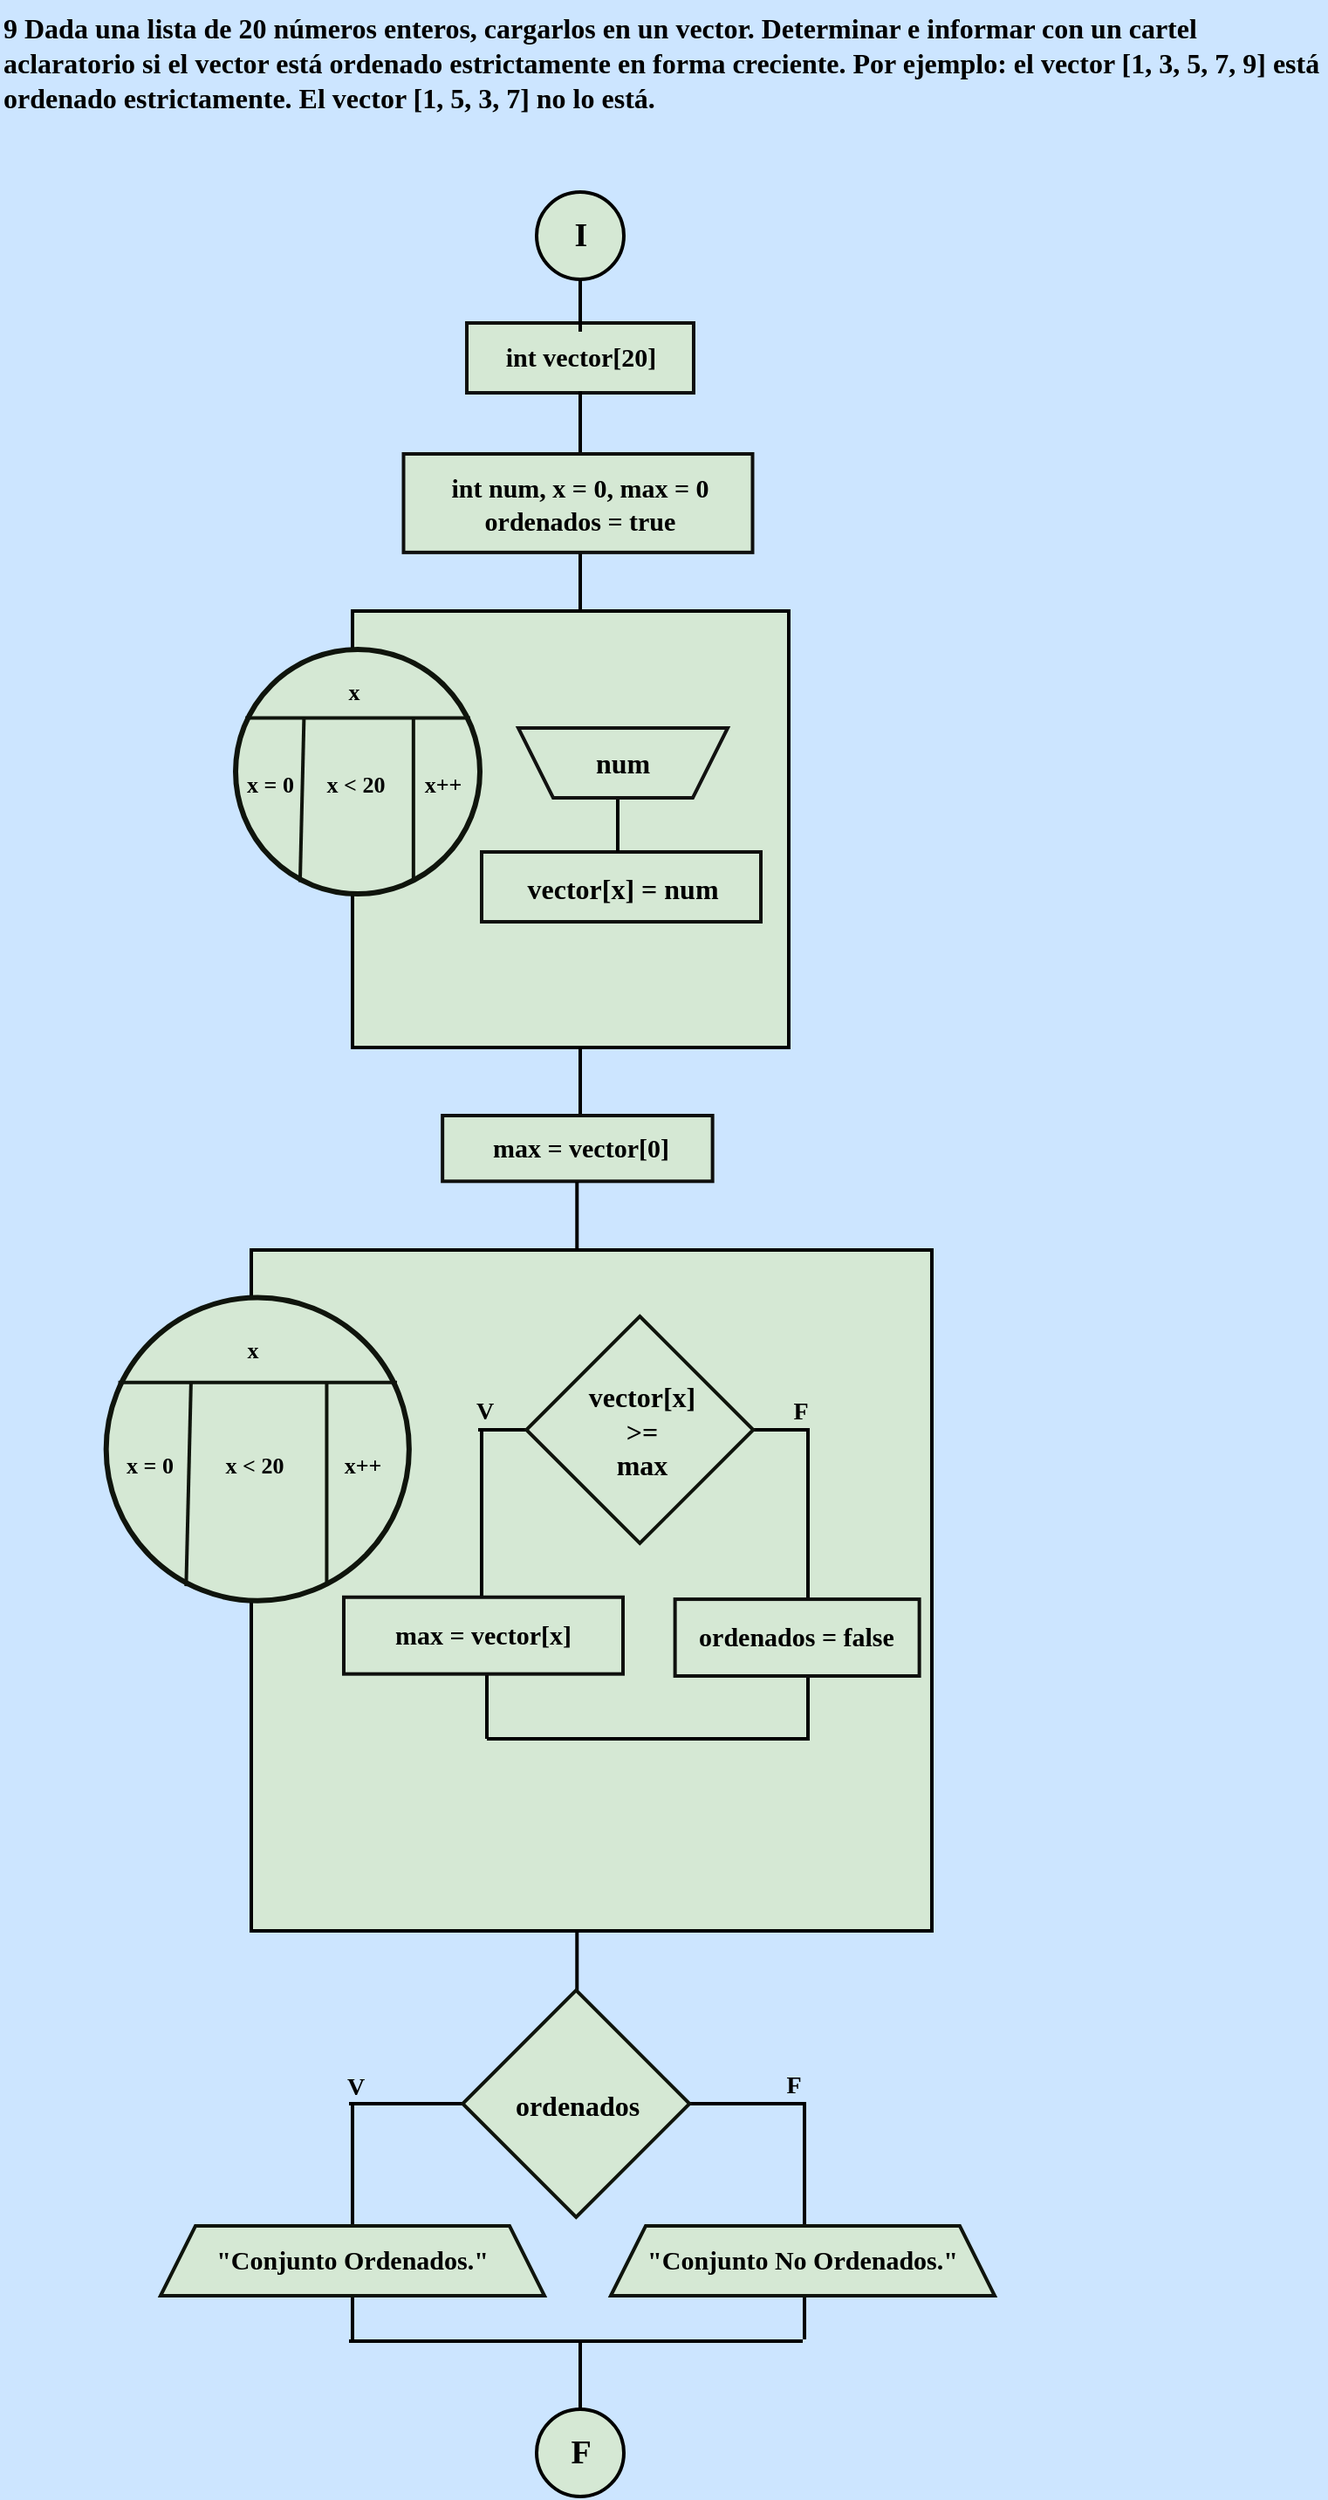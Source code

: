 <mxfile version="24.5.1" type="device">
  <diagram name="Página-1" id="3RNKN7L_csw6oGa8GL3T">
    <mxGraphModel dx="1420" dy="830" grid="1" gridSize="10" guides="1" tooltips="1" connect="1" arrows="1" fold="1" page="1" pageScale="1" pageWidth="827" pageHeight="1169" background="#CCE5FF" math="0" shadow="0">
      <root>
        <mxCell id="0" />
        <mxCell id="1" parent="0" />
        <mxCell id="w1_yWoeudsqOr2Hz48W_-1" value="&lt;b style=&quot;font-size: 16px;&quot;&gt;&lt;font style=&quot;font-size: 16px;&quot; color=&quot;#000000&quot; face=&quot;Comic Sans MS&quot;&gt;9 Dada una lista de 20 números enteros, cargarlos en un vector. Determinar e informar con un cartel aclaratorio si el vector está ordenado estrictamente en forma creciente. Por ejemplo: el vector [1, 3, 5, 7, 9] está ordenado estrictamente. El vector [1,  5,  3,  7] no lo está.&lt;/font&gt;&lt;/b&gt;" style="text;whiteSpace=wrap;html=1;fontFamily=Architects Daughter;fontSource=https%3A%2F%2Ffonts.googleapis.com%2Fcss%3Ffamily%3DArchitects%2BDaughter;" vertex="1" parent="1">
          <mxGeometry x="40" y="10" width="760" height="80" as="geometry" />
        </mxCell>
        <mxCell id="w1_yWoeudsqOr2Hz48W_-111" value="" style="group;aspect=fixed;" vertex="1" connectable="0" parent="1">
          <mxGeometry x="107.64" y="120" width="502.36" height="1320" as="geometry" />
        </mxCell>
        <mxCell id="w1_yWoeudsqOr2Hz48W_-2" value="" style="group;aspect=fixed;" vertex="1" connectable="0" parent="w1_yWoeudsqOr2Hz48W_-111">
          <mxGeometry x="239.86" width="50" height="50" as="geometry" />
        </mxCell>
        <mxCell id="w1_yWoeudsqOr2Hz48W_-3" value="" style="strokeWidth=2;html=1;shape=mxgraph.flowchart.start_2;whiteSpace=wrap;rounded=0;labelBackgroundColor=none;strokeColor=#000000;align=center;verticalAlign=middle;fontFamily=Helvetica;fontSize=12;fontColor=default;fillColor=#d5e8d4;aspect=fixed;" vertex="1" parent="w1_yWoeudsqOr2Hz48W_-2">
          <mxGeometry width="50" height="50" as="geometry" />
        </mxCell>
        <mxCell id="w1_yWoeudsqOr2Hz48W_-4" value="&lt;b&gt;&lt;font color=&quot;#000000&quot; style=&quot;font-size: 19px;&quot; face=&quot;Comic Sans MS&quot;&gt;I&lt;/font&gt;&lt;/b&gt;" style="text;strokeColor=none;align=center;fillColor=none;html=1;verticalAlign=middle;whiteSpace=wrap;rounded=0;fontFamily=Architects Daughter;fontSource=https://fonts.googleapis.com/css?family=Architects+Daughter;aspect=fixed;" vertex="1" parent="w1_yWoeudsqOr2Hz48W_-2">
          <mxGeometry x="5" y="10" width="40" height="30" as="geometry" />
        </mxCell>
        <mxCell id="w1_yWoeudsqOr2Hz48W_-5" value="" style="group;aspect=fixed;" vertex="1" connectable="0" parent="w1_yWoeudsqOr2Hz48W_-111">
          <mxGeometry x="169.86" y="70" width="190" height="50" as="geometry" />
        </mxCell>
        <mxCell id="w1_yWoeudsqOr2Hz48W_-6" value="" style="rounded=0;whiteSpace=wrap;html=1;labelBackgroundColor=none;strokeColor=#0f100e;strokeWidth=2;align=center;verticalAlign=middle;fontFamily=Helvetica;fontSize=12;fontColor=default;fillColor=#d5e8d4;" vertex="1" parent="w1_yWoeudsqOr2Hz48W_-5">
          <mxGeometry x="30" y="5" width="130" height="40" as="geometry" />
        </mxCell>
        <mxCell id="w1_yWoeudsqOr2Hz48W_-7" value="&lt;font color=&quot;#000000&quot; face=&quot;Comic Sans MS&quot;&gt;&lt;span style=&quot;font-size: 15px;&quot;&gt;&lt;b&gt;int vector[20]&lt;/b&gt;&lt;/span&gt;&lt;/font&gt;" style="text;strokeColor=none;align=center;fillColor=none;html=1;verticalAlign=middle;whiteSpace=wrap;rounded=0;fontFamily=Architects Daughter;fontSource=https://fonts.googleapis.com/css?family=Architects+Daughter;" vertex="1" parent="w1_yWoeudsqOr2Hz48W_-5">
          <mxGeometry width="190" height="50" as="geometry" />
        </mxCell>
        <mxCell id="w1_yWoeudsqOr2Hz48W_-8" value="" style="line;strokeWidth=2;direction=south;html=1;hachureGap=4;fontFamily=Architects Daughter;fontSource=https://fonts.googleapis.com/css?family=Architects+Daughter;strokeColor=#000000;" vertex="1" parent="w1_yWoeudsqOr2Hz48W_-5">
          <mxGeometry x="90" y="-20" width="10" height="30" as="geometry" />
        </mxCell>
        <mxCell id="w1_yWoeudsqOr2Hz48W_-13" value="" style="line;strokeWidth=2;direction=south;html=1;hachureGap=4;fontFamily=Architects Daughter;fontSource=https://fonts.googleapis.com/css?family=Architects+Daughter;strokeColor=#000000;" vertex="1" parent="w1_yWoeudsqOr2Hz48W_-111">
          <mxGeometry x="259.86" y="206.43" width="10" height="33.57" as="geometry" />
        </mxCell>
        <mxCell id="w1_yWoeudsqOr2Hz48W_-12" value="" style="line;strokeWidth=2;direction=south;html=1;hachureGap=4;fontFamily=Architects Daughter;fontSource=https://fonts.googleapis.com/css?family=Architects+Daughter;strokeColor=#000000;" vertex="1" parent="w1_yWoeudsqOr2Hz48W_-111">
          <mxGeometry x="259.86" y="114" width="10" height="36" as="geometry" />
        </mxCell>
        <mxCell id="w1_yWoeudsqOr2Hz48W_-17" value="" style="group;aspect=fixed;" vertex="1" connectable="0" parent="w1_yWoeudsqOr2Hz48W_-111">
          <mxGeometry x="158.61" y="150" width="212.5" height="56.43" as="geometry" />
        </mxCell>
        <mxCell id="w1_yWoeudsqOr2Hz48W_-10" value="" style="rounded=0;whiteSpace=wrap;html=1;labelBackgroundColor=none;strokeColor=#0f100e;strokeWidth=2;align=center;verticalAlign=middle;fontFamily=Helvetica;fontSize=12;fontColor=default;fillColor=#d5e8d4;" vertex="1" parent="w1_yWoeudsqOr2Hz48W_-17">
          <mxGeometry x="5" width="200" height="56.43" as="geometry" />
        </mxCell>
        <mxCell id="w1_yWoeudsqOr2Hz48W_-11" value="&lt;font face=&quot;Comic Sans MS&quot; color=&quot;#000000&quot;&gt;&lt;span style=&quot;font-size: 15px;&quot;&gt;&lt;b&gt;int num, x = 0, max = 0&lt;/b&gt;&lt;/span&gt;&lt;/font&gt;&lt;div&gt;&lt;font face=&quot;Comic Sans MS&quot; color=&quot;#000000&quot;&gt;&lt;span style=&quot;font-size: 15px;&quot;&gt;&lt;b&gt;ordenados = true&lt;/b&gt;&lt;/span&gt;&lt;/font&gt;&lt;/div&gt;" style="text;strokeColor=none;align=center;fillColor=none;html=1;verticalAlign=middle;whiteSpace=wrap;rounded=0;fontFamily=Architects Daughter;fontSource=https://fonts.googleapis.com/css?family=Architects+Daughter;" vertex="1" parent="w1_yWoeudsqOr2Hz48W_-17">
          <mxGeometry y="4.43" width="212.5" height="50" as="geometry" />
        </mxCell>
        <mxCell id="w1_yWoeudsqOr2Hz48W_-18" value="" style="group;aspect=fixed;" vertex="1" connectable="0" parent="w1_yWoeudsqOr2Hz48W_-111">
          <mxGeometry x="62.36" y="240" width="322" height="250" as="geometry" />
        </mxCell>
        <mxCell id="w1_yWoeudsqOr2Hz48W_-19" value="" style="whiteSpace=wrap;html=1;aspect=fixed;rounded=0;labelBackgroundColor=none;strokeColor=#000000;strokeWidth=2;align=center;verticalAlign=middle;fontFamily=Helvetica;fontSize=12;fontColor=default;fillColor=#d5e8d4;" vertex="1" parent="w1_yWoeudsqOr2Hz48W_-18">
          <mxGeometry x="72" width="250" height="250" as="geometry" />
        </mxCell>
        <mxCell id="w1_yWoeudsqOr2Hz48W_-20" value="" style="group;aspect=fixed;" vertex="1" connectable="0" parent="w1_yWoeudsqOr2Hz48W_-18">
          <mxGeometry y="22" width="149" height="140" as="geometry" />
        </mxCell>
        <mxCell id="w1_yWoeudsqOr2Hz48W_-21" value="" style="ellipse;whiteSpace=wrap;html=1;aspect=fixed;rounded=0;labelBackgroundColor=none;strokeColor=#0F140C;strokeWidth=3;align=center;verticalAlign=middle;fontFamily=Helvetica;fontSize=12;fontColor=default;fillColor=#d5e8d4;container=0;" vertex="1" parent="w1_yWoeudsqOr2Hz48W_-20">
          <mxGeometry x="5" width="140" height="140" as="geometry" />
        </mxCell>
        <mxCell id="w1_yWoeudsqOr2Hz48W_-22" value="" style="endArrow=none;html=1;rounded=0;strokeColor=#0F140C;fontFamily=Helvetica;fontSize=12;fontColor=default;fillColor=#B2C9AB;strokeWidth=2;" edge="1" parent="w1_yWoeudsqOr2Hz48W_-20">
          <mxGeometry width="50" height="50" relative="1" as="geometry">
            <mxPoint x="139.4" y="39.2" as="sourcePoint" />
            <mxPoint x="10.6" y="39.2" as="targetPoint" />
          </mxGeometry>
        </mxCell>
        <mxCell id="w1_yWoeudsqOr2Hz48W_-23" value="" style="endArrow=none;html=1;rounded=0;strokeColor=#0F140C;fontFamily=Helvetica;fontSize=12;fontColor=default;fillColor=#B2C9AB;exitX=0.264;exitY=0.952;exitDx=0;exitDy=0;exitPerimeter=0;strokeWidth=2;" edge="1" parent="w1_yWoeudsqOr2Hz48W_-20" source="w1_yWoeudsqOr2Hz48W_-21">
          <mxGeometry width="50" height="50" relative="1" as="geometry">
            <mxPoint x="38.6" y="84" as="sourcePoint" />
            <mxPoint x="44.2" y="39.2" as="targetPoint" />
          </mxGeometry>
        </mxCell>
        <mxCell id="w1_yWoeudsqOr2Hz48W_-24" value="" style="endArrow=none;html=1;rounded=0;strokeColor=#0F140C;fontFamily=Helvetica;fontSize=12;fontColor=default;fillColor=#B2C9AB;exitX=0.728;exitY=0.948;exitDx=0;exitDy=0;exitPerimeter=0;strokeWidth=2;" edge="1" parent="w1_yWoeudsqOr2Hz48W_-20" source="w1_yWoeudsqOr2Hz48W_-21">
          <mxGeometry width="50" height="50" relative="1" as="geometry">
            <mxPoint x="89.0" y="95.2" as="sourcePoint" />
            <mxPoint x="106.92" y="39.2" as="targetPoint" />
          </mxGeometry>
        </mxCell>
        <mxCell id="w1_yWoeudsqOr2Hz48W_-25" value="&lt;font face=&quot;Comic Sans MS&quot; color=&quot;#000000&quot;&gt;&lt;span style=&quot;font-size: 13px;&quot;&gt;&lt;b&gt;x&lt;/b&gt;&lt;/span&gt;&lt;/font&gt;" style="text;strokeColor=none;align=center;fillColor=none;html=1;verticalAlign=middle;whiteSpace=wrap;rounded=0;fontFamily=Architects Daughter;fontSource=https://fonts.googleapis.com/css?family=Architects+Daughter;container=0;" vertex="1" parent="w1_yWoeudsqOr2Hz48W_-20">
          <mxGeometry x="48" y="10" width="50" height="30" as="geometry" />
        </mxCell>
        <mxCell id="w1_yWoeudsqOr2Hz48W_-26" value="&lt;font color=&quot;#000000&quot; size=&quot;1&quot; face=&quot;Comic Sans MS&quot;&gt;&lt;b style=&quot;font-size: 13px;&quot;&gt;x++&lt;/b&gt;&lt;/font&gt;" style="text;strokeColor=none;align=center;fillColor=none;html=1;verticalAlign=middle;whiteSpace=wrap;rounded=0;fontFamily=Architects Daughter;fontSource=https://fonts.googleapis.com/css?family=Architects+Daughter;container=0;" vertex="1" parent="w1_yWoeudsqOr2Hz48W_-20">
          <mxGeometry x="99" y="63" width="50" height="30" as="geometry" />
        </mxCell>
        <mxCell id="w1_yWoeudsqOr2Hz48W_-27" value="&lt;font color=&quot;#000000&quot; size=&quot;1&quot; face=&quot;Comic Sans MS&quot;&gt;&lt;b style=&quot;font-size: 13px;&quot;&gt;x &amp;lt; 20&lt;/b&gt;&lt;/font&gt;" style="text;strokeColor=none;align=center;fillColor=none;html=1;verticalAlign=middle;whiteSpace=wrap;rounded=0;fontFamily=Architects Daughter;fontSource=https://fonts.googleapis.com/css?family=Architects+Daughter;container=0;" vertex="1" parent="w1_yWoeudsqOr2Hz48W_-20">
          <mxGeometry x="44" y="63" width="60" height="30" as="geometry" />
        </mxCell>
        <mxCell id="w1_yWoeudsqOr2Hz48W_-28" value="&lt;font color=&quot;#000000&quot; size=&quot;1&quot; face=&quot;Comic Sans MS&quot;&gt;&lt;b style=&quot;font-size: 13px;&quot;&gt;x = 0&lt;/b&gt;&lt;/font&gt;" style="text;strokeColor=none;align=center;fillColor=none;html=1;verticalAlign=middle;whiteSpace=wrap;rounded=0;fontFamily=Architects Daughter;fontSource=https://fonts.googleapis.com/css?family=Architects+Daughter;container=0;" vertex="1" parent="w1_yWoeudsqOr2Hz48W_-20">
          <mxGeometry y="63" width="50" height="30" as="geometry" />
        </mxCell>
        <mxCell id="w1_yWoeudsqOr2Hz48W_-29" value="" style="group;aspect=fixed;" vertex="1" connectable="0" parent="w1_yWoeudsqOr2Hz48W_-18">
          <mxGeometry x="167" y="67" width="120" height="40" as="geometry" />
        </mxCell>
        <mxCell id="w1_yWoeudsqOr2Hz48W_-30" value="" style="shape=trapezoid;perimeter=trapezoidPerimeter;whiteSpace=wrap;html=1;fixedSize=1;rounded=0;labelBackgroundColor=none;strokeColor=#121211;strokeWidth=2;align=center;verticalAlign=middle;fontFamily=Helvetica;fontSize=12;fontColor=default;fillColor=#d5e8d4;direction=west;container=0;" vertex="1" parent="w1_yWoeudsqOr2Hz48W_-29">
          <mxGeometry width="120" height="40" as="geometry">
            <mxRectangle x="-1020" y="-650" width="50" height="40" as="alternateBounds" />
          </mxGeometry>
        </mxCell>
        <mxCell id="w1_yWoeudsqOr2Hz48W_-31" value="&lt;font size=&quot;1&quot; face=&quot;Comic Sans MS&quot; color=&quot;#000000&quot;&gt;&lt;b style=&quot;font-size: 16px;&quot;&gt;num&lt;/b&gt;&lt;/font&gt;" style="text;strokeColor=none;align=center;fillColor=none;html=1;verticalAlign=middle;whiteSpace=wrap;rounded=0;fontFamily=Architects Daughter;fontSource=https://fonts.googleapis.com/css?family=Architects+Daughter;container=0;" vertex="1" parent="w1_yWoeudsqOr2Hz48W_-29">
          <mxGeometry x="20" y="5" width="80" height="30" as="geometry" />
        </mxCell>
        <mxCell id="w1_yWoeudsqOr2Hz48W_-32" value="" style="group;aspect=fixed;" vertex="1" connectable="0" parent="w1_yWoeudsqOr2Hz48W_-18">
          <mxGeometry x="137" y="138" width="180" height="40" as="geometry" />
        </mxCell>
        <mxCell id="w1_yWoeudsqOr2Hz48W_-33" value="" style="rounded=0;whiteSpace=wrap;html=1;labelBackgroundColor=none;strokeColor=#0f100e;strokeWidth=2;align=center;verticalAlign=middle;fontFamily=Helvetica;fontSize=12;fontColor=default;fillColor=#d5e8d4;" vertex="1" parent="w1_yWoeudsqOr2Hz48W_-32">
          <mxGeometry x="9" width="160" height="40" as="geometry" />
        </mxCell>
        <mxCell id="w1_yWoeudsqOr2Hz48W_-34" value="&lt;font size=&quot;1&quot; face=&quot;Comic Sans MS&quot; color=&quot;#000000&quot;&gt;&lt;b style=&quot;font-size: 16px;&quot;&gt;vector[x] = num&lt;/b&gt;&lt;/font&gt;" style="text;strokeColor=none;align=center;fillColor=none;html=1;verticalAlign=middle;whiteSpace=wrap;rounded=0;fontFamily=Architects Daughter;fontSource=https://fonts.googleapis.com/css?family=Architects+Daughter;" vertex="1" parent="w1_yWoeudsqOr2Hz48W_-32">
          <mxGeometry y="6" width="180" height="30" as="geometry" />
        </mxCell>
        <mxCell id="w1_yWoeudsqOr2Hz48W_-35" value="" style="line;strokeWidth=2;direction=south;html=1;hachureGap=4;fontFamily=Architects Daughter;fontSource=https://fonts.googleapis.com/css?family=Architects+Daughter;strokeColor=#000000;" vertex="1" parent="w1_yWoeudsqOr2Hz48W_-18">
          <mxGeometry x="219" y="108" width="10" height="30" as="geometry" />
        </mxCell>
        <mxCell id="w1_yWoeudsqOr2Hz48W_-65" value="" style="line;strokeWidth=2;direction=south;html=1;hachureGap=4;fontFamily=Architects Daughter;fontSource=https://fonts.googleapis.com/css?family=Architects+Daughter;strokeColor=#000000;" vertex="1" parent="w1_yWoeudsqOr2Hz48W_-111">
          <mxGeometry x="259.86" y="490" width="10" height="39" as="geometry" />
        </mxCell>
        <mxCell id="w1_yWoeudsqOr2Hz48W_-66" value="" style="group;aspect=fixed;" vertex="1" connectable="0" parent="w1_yWoeudsqOr2Hz48W_-111">
          <mxGeometry y="529" width="479.36" height="501" as="geometry" />
        </mxCell>
        <mxCell id="w1_yWoeudsqOr2Hz48W_-36" value="" style="group;" vertex="1" connectable="0" parent="w1_yWoeudsqOr2Hz48W_-66">
          <mxGeometry x="182.36" width="160" height="40" as="geometry" />
        </mxCell>
        <mxCell id="w1_yWoeudsqOr2Hz48W_-37" value="" style="rounded=0;whiteSpace=wrap;html=1;labelBackgroundColor=none;strokeColor=#0f100e;strokeWidth=2;align=center;verticalAlign=middle;fontFamily=Helvetica;fontSize=12;fontColor=default;fillColor=#d5e8d4;container=0;" vertex="1" parent="w1_yWoeudsqOr2Hz48W_-36">
          <mxGeometry x="3.579" width="154.737" height="37.647" as="geometry" />
        </mxCell>
        <mxCell id="w1_yWoeudsqOr2Hz48W_-38" value="&lt;font face=&quot;Comic Sans MS&quot; color=&quot;#000000&quot;&gt;&lt;span style=&quot;font-size: 15px;&quot;&gt;&lt;b&gt;max = vector[0]&lt;/b&gt;&lt;/span&gt;&lt;/font&gt;" style="text;strokeColor=none;align=center;fillColor=none;html=1;verticalAlign=middle;whiteSpace=wrap;rounded=0;fontFamily=Architects Daughter;fontSource=https://fonts.googleapis.com/css?family=Architects+Daughter;container=0;" vertex="1" parent="w1_yWoeudsqOr2Hz48W_-36">
          <mxGeometry x="12.95" y="3.82" width="140" height="30" as="geometry" />
        </mxCell>
        <mxCell id="w1_yWoeudsqOr2Hz48W_-67" value="" style="group;aspect=fixed;" vertex="1" connectable="0" parent="w1_yWoeudsqOr2Hz48W_-66">
          <mxGeometry x="-13" y="38" width="479.36" height="463" as="geometry" />
        </mxCell>
        <mxCell id="w1_yWoeudsqOr2Hz48W_-62" value="" style="line;strokeWidth=2;direction=south;html=1;hachureGap=4;fontFamily=Architects Daughter;fontSource=https://fonts.googleapis.com/css?family=Architects+Daughter;strokeColor=#000000;" vertex="1" parent="w1_yWoeudsqOr2Hz48W_-67">
          <mxGeometry x="271" y="423" width="10" height="40" as="geometry" />
        </mxCell>
        <mxCell id="w1_yWoeudsqOr2Hz48W_-63" value="" style="line;strokeWidth=2;direction=south;html=1;hachureGap=4;fontFamily=Architects Daughter;fontSource=https://fonts.googleapis.com/css?family=Architects+Daughter;strokeColor=#000000;" vertex="1" parent="w1_yWoeudsqOr2Hz48W_-67">
          <mxGeometry x="271" width="10" height="39" as="geometry" />
        </mxCell>
        <mxCell id="w1_yWoeudsqOr2Hz48W_-40" value="" style="whiteSpace=wrap;html=1;aspect=fixed;rounded=0;labelBackgroundColor=none;strokeColor=#000000;strokeWidth=2;align=center;verticalAlign=middle;fontFamily=Helvetica;fontSize=12;fontColor=default;fillColor=#d5e8d4;container=0;" vertex="1" parent="w1_yWoeudsqOr2Hz48W_-67">
          <mxGeometry x="89.36" y="39" width="390" height="390" as="geometry" />
        </mxCell>
        <mxCell id="w1_yWoeudsqOr2Hz48W_-53" value="" style="line;strokeWidth=2;html=1;perimeter=backbonePerimeter;points=[];outlineConnect=0;hachureGap=4;fontFamily=Architects Daughter;fontSource=https://fonts.googleapis.com/css?family=Architects+Daughter;strokeColor=#000000;container=0;" vertex="1" parent="w1_yWoeudsqOr2Hz48W_-67">
          <mxGeometry x="219.36" y="137" width="27.64" height="10" as="geometry" />
        </mxCell>
        <mxCell id="w1_yWoeudsqOr2Hz48W_-54" value="" style="line;strokeWidth=2;html=1;perimeter=backbonePerimeter;points=[];outlineConnect=0;hachureGap=4;fontFamily=Architects Daughter;fontSource=https://fonts.googleapis.com/css?family=Architects+Daughter;strokeColor=#000000;container=0;" vertex="1" parent="w1_yWoeudsqOr2Hz48W_-67">
          <mxGeometry x="375" y="137" width="34.36" height="10" as="geometry" />
        </mxCell>
        <mxCell id="w1_yWoeudsqOr2Hz48W_-55" value="" style="line;strokeWidth=2;direction=south;html=1;hachureGap=4;fontFamily=Architects Daughter;fontSource=https://fonts.googleapis.com/css?family=Architects+Daughter;strokeColor=#000000;container=0;" vertex="1" parent="w1_yWoeudsqOr2Hz48W_-67">
          <mxGeometry x="216.36" y="142" width="10" height="98" as="geometry" />
        </mxCell>
        <mxCell id="w1_yWoeudsqOr2Hz48W_-56" value="" style="line;strokeWidth=2;direction=south;html=1;hachureGap=4;fontFamily=Architects Daughter;fontSource=https://fonts.googleapis.com/css?family=Architects+Daughter;strokeColor=#000000;container=0;" vertex="1" parent="w1_yWoeudsqOr2Hz48W_-67">
          <mxGeometry x="403.36" y="143" width="10" height="97" as="geometry" />
        </mxCell>
        <mxCell id="w1_yWoeudsqOr2Hz48W_-57" value="" style="line;strokeWidth=2;direction=south;html=1;hachureGap=4;fontFamily=Architects Daughter;fontSource=https://fonts.googleapis.com/css?family=Architects+Daughter;strokeColor=#000000;container=0;" vertex="1" parent="w1_yWoeudsqOr2Hz48W_-67">
          <mxGeometry x="219.36" y="280" width="10" height="39" as="geometry" />
        </mxCell>
        <mxCell id="w1_yWoeudsqOr2Hz48W_-58" value="" style="line;strokeWidth=2;html=1;perimeter=backbonePerimeter;points=[];outlineConnect=0;hachureGap=4;fontFamily=Architects Daughter;fontSource=https://fonts.googleapis.com/css?family=Architects+Daughter;strokeColor=#000000;container=0;" vertex="1" parent="w1_yWoeudsqOr2Hz48W_-67">
          <mxGeometry x="224.36" y="314" width="185" height="10" as="geometry" />
        </mxCell>
        <mxCell id="w1_yWoeudsqOr2Hz48W_-42" value="" style="ellipse;whiteSpace=wrap;html=1;aspect=fixed;rounded=0;labelBackgroundColor=none;strokeColor=#0F140C;strokeWidth=3;align=center;verticalAlign=middle;fontFamily=Helvetica;fontSize=12;fontColor=default;fillColor=#d5e8d4;container=0;" vertex="1" parent="w1_yWoeudsqOr2Hz48W_-67">
          <mxGeometry x="6.2" y="66.28" width="173.6" height="173.6" as="geometry" />
        </mxCell>
        <mxCell id="w1_yWoeudsqOr2Hz48W_-43" value="" style="endArrow=none;html=1;rounded=0;strokeColor=#0F140C;fontFamily=Helvetica;fontSize=12;fontColor=default;fillColor=#B2C9AB;strokeWidth=2;" edge="1" parent="w1_yWoeudsqOr2Hz48W_-67">
          <mxGeometry width="50" height="50" relative="1" as="geometry">
            <mxPoint x="172.856" y="114.888" as="sourcePoint" />
            <mxPoint x="13.144" y="114.888" as="targetPoint" />
          </mxGeometry>
        </mxCell>
        <mxCell id="w1_yWoeudsqOr2Hz48W_-44" value="" style="endArrow=none;html=1;rounded=0;strokeColor=#0F140C;fontFamily=Helvetica;fontSize=12;fontColor=default;fillColor=#B2C9AB;exitX=0.264;exitY=0.952;exitDx=0;exitDy=0;exitPerimeter=0;strokeWidth=2;" edge="1" parent="w1_yWoeudsqOr2Hz48W_-67" source="w1_yWoeudsqOr2Hz48W_-42">
          <mxGeometry width="50" height="50" relative="1" as="geometry">
            <mxPoint x="47.864" y="170.44" as="sourcePoint" />
            <mxPoint x="54.808" y="114.888" as="targetPoint" />
          </mxGeometry>
        </mxCell>
        <mxCell id="w1_yWoeudsqOr2Hz48W_-45" value="" style="endArrow=none;html=1;rounded=0;strokeColor=#0F140C;fontFamily=Helvetica;fontSize=12;fontColor=default;fillColor=#B2C9AB;exitX=0.728;exitY=0.948;exitDx=0;exitDy=0;exitPerimeter=0;strokeWidth=2;" edge="1" parent="w1_yWoeudsqOr2Hz48W_-67" source="w1_yWoeudsqOr2Hz48W_-42">
          <mxGeometry width="50" height="50" relative="1" as="geometry">
            <mxPoint x="110.36" y="184.328" as="sourcePoint" />
            <mxPoint x="132.581" y="114.888" as="targetPoint" />
          </mxGeometry>
        </mxCell>
        <mxCell id="w1_yWoeudsqOr2Hz48W_-46" value="&lt;font face=&quot;Comic Sans MS&quot; color=&quot;#000000&quot;&gt;&lt;span style=&quot;font-size: 13px;&quot;&gt;&lt;b&gt;x&lt;/b&gt;&lt;/span&gt;&lt;/font&gt;" style="text;strokeColor=none;align=center;fillColor=none;html=1;verticalAlign=middle;whiteSpace=wrap;rounded=0;fontFamily=Architects Daughter;fontSource=https://fonts.googleapis.com/css?family=Architects+Daughter;container=0;" vertex="1" parent="w1_yWoeudsqOr2Hz48W_-67">
          <mxGeometry x="59.52" y="78.68" width="62" height="37.2" as="geometry" />
        </mxCell>
        <mxCell id="w1_yWoeudsqOr2Hz48W_-47" value="&lt;font color=&quot;#000000&quot; size=&quot;1&quot; face=&quot;Comic Sans MS&quot;&gt;&lt;b style=&quot;font-size: 13px;&quot;&gt;x++&lt;/b&gt;&lt;/font&gt;" style="text;strokeColor=none;align=center;fillColor=none;html=1;verticalAlign=middle;whiteSpace=wrap;rounded=0;fontFamily=Architects Daughter;fontSource=https://fonts.googleapis.com/css?family=Architects+Daughter;container=0;" vertex="1" parent="w1_yWoeudsqOr2Hz48W_-67">
          <mxGeometry x="122.76" y="144.4" width="62" height="37.2" as="geometry" />
        </mxCell>
        <mxCell id="w1_yWoeudsqOr2Hz48W_-48" value="&lt;font color=&quot;#000000&quot; size=&quot;1&quot; face=&quot;Comic Sans MS&quot;&gt;&lt;b style=&quot;font-size: 13px;&quot;&gt;x &amp;lt; 20&lt;/b&gt;&lt;/font&gt;" style="text;strokeColor=none;align=center;fillColor=none;html=1;verticalAlign=middle;whiteSpace=wrap;rounded=0;fontFamily=Architects Daughter;fontSource=https://fonts.googleapis.com/css?family=Architects+Daughter;container=0;" vertex="1" parent="w1_yWoeudsqOr2Hz48W_-67">
          <mxGeometry x="54.56" y="144.4" width="74.4" height="37.2" as="geometry" />
        </mxCell>
        <mxCell id="w1_yWoeudsqOr2Hz48W_-49" value="&lt;font color=&quot;#000000&quot; size=&quot;1&quot; face=&quot;Comic Sans MS&quot;&gt;&lt;b style=&quot;font-size: 13px;&quot;&gt;x = 0&lt;/b&gt;&lt;/font&gt;" style="text;strokeColor=none;align=center;fillColor=none;html=1;verticalAlign=middle;whiteSpace=wrap;rounded=0;fontFamily=Architects Daughter;fontSource=https://fonts.googleapis.com/css?family=Architects+Daughter;container=0;" vertex="1" parent="w1_yWoeudsqOr2Hz48W_-67">
          <mxGeometry y="144.4" width="62" height="37.2" as="geometry" />
        </mxCell>
        <mxCell id="w1_yWoeudsqOr2Hz48W_-51" value="" style="rhombus;whiteSpace=wrap;html=1;rounded=0;labelBackgroundColor=none;strokeColor=#0F140C;strokeWidth=2;align=center;verticalAlign=middle;fontFamily=Helvetica;fontSize=12;fontColor=default;fillColor=#d5e8d4;container=0;" vertex="1" parent="w1_yWoeudsqOr2Hz48W_-67">
          <mxGeometry x="247" y="77" width="130" height="130" as="geometry" />
        </mxCell>
        <mxCell id="w1_yWoeudsqOr2Hz48W_-52" value="&lt;font face=&quot;Comic Sans MS&quot; color=&quot;#000000&quot;&gt;&lt;span style=&quot;font-size: 16px;&quot;&gt;&lt;b&gt;vector[x]&lt;/b&gt;&lt;/span&gt;&lt;/font&gt;&lt;div&gt;&lt;font face=&quot;Comic Sans MS&quot; color=&quot;#000000&quot;&gt;&lt;span style=&quot;font-size: 16px;&quot;&gt;&lt;b&gt;&amp;gt;=&lt;/b&gt;&lt;/span&gt;&lt;/font&gt;&lt;/div&gt;&lt;div&gt;&lt;font face=&quot;Comic Sans MS&quot; color=&quot;#000000&quot;&gt;&lt;span style=&quot;font-size: 16px;&quot;&gt;&lt;b&gt;max&lt;/b&gt;&lt;/span&gt;&lt;/font&gt;&lt;/div&gt;" style="text;strokeColor=none;align=center;fillColor=none;html=1;verticalAlign=middle;whiteSpace=wrap;rounded=0;fontFamily=Architects Daughter;fontSource=https://fonts.googleapis.com/css?family=Architects+Daughter;container=0;" vertex="1" parent="w1_yWoeudsqOr2Hz48W_-67">
          <mxGeometry x="248" y="108" width="130" height="70" as="geometry" />
        </mxCell>
        <mxCell id="w1_yWoeudsqOr2Hz48W_-70" value="" style="group;aspect=fixed;" vertex="1" connectable="0" parent="w1_yWoeudsqOr2Hz48W_-67">
          <mxGeometry x="142.36" y="237.88" width="160" height="43.96" as="geometry" />
        </mxCell>
        <mxCell id="w1_yWoeudsqOr2Hz48W_-60" value="" style="rounded=0;whiteSpace=wrap;html=1;labelBackgroundColor=none;strokeColor=#0f100e;strokeWidth=2;align=center;verticalAlign=middle;fontFamily=Helvetica;fontSize=12;fontColor=default;fillColor=#d5e8d4;container=0;" vertex="1" parent="w1_yWoeudsqOr2Hz48W_-70">
          <mxGeometry width="160" height="43.96" as="geometry" />
        </mxCell>
        <mxCell id="w1_yWoeudsqOr2Hz48W_-69" value="&lt;font face=&quot;Comic Sans MS&quot; color=&quot;#000000&quot;&gt;&lt;span style=&quot;font-size: 15px;&quot;&gt;&lt;b&gt;max = vector[x]&lt;/b&gt;&lt;/span&gt;&lt;/font&gt;" style="text;strokeColor=none;align=center;fillColor=none;html=1;verticalAlign=middle;whiteSpace=wrap;rounded=0;fontFamily=Architects Daughter;fontSource=https://fonts.googleapis.com/css?family=Architects+Daughter;container=0;" vertex="1" parent="w1_yWoeudsqOr2Hz48W_-70">
          <mxGeometry x="5" y="6.98" width="150" height="30" as="geometry" />
        </mxCell>
        <mxCell id="w1_yWoeudsqOr2Hz48W_-74" value="" style="line;strokeWidth=2;direction=south;html=1;hachureGap=4;fontFamily=Architects Daughter;fontSource=https://fonts.googleapis.com/css?family=Architects+Daughter;strokeColor=#000000;container=0;" vertex="1" parent="w1_yWoeudsqOr2Hz48W_-67">
          <mxGeometry x="403.36" y="279" width="10" height="40" as="geometry" />
        </mxCell>
        <mxCell id="w1_yWoeudsqOr2Hz48W_-71" value="" style="group;" vertex="1" connectable="0" parent="w1_yWoeudsqOr2Hz48W_-67">
          <mxGeometry x="312.18" y="239.04" width="160" height="43.96" as="geometry" />
        </mxCell>
        <mxCell id="w1_yWoeudsqOr2Hz48W_-80" value="" style="group;aspect=fixed;" vertex="1" connectable="0" parent="w1_yWoeudsqOr2Hz48W_-71">
          <mxGeometry x="20" width="140" height="43.96" as="geometry" />
        </mxCell>
        <mxCell id="w1_yWoeudsqOr2Hz48W_-72" value="" style="rounded=0;whiteSpace=wrap;html=1;labelBackgroundColor=none;strokeColor=#0f100e;strokeWidth=2;align=center;verticalAlign=middle;fontFamily=Helvetica;fontSize=12;fontColor=default;fillColor=#d5e8d4;container=0;" vertex="1" parent="w1_yWoeudsqOr2Hz48W_-80">
          <mxGeometry width="140" height="43.96" as="geometry" />
        </mxCell>
        <mxCell id="w1_yWoeudsqOr2Hz48W_-73" value="&lt;font face=&quot;Comic Sans MS&quot; color=&quot;#000000&quot;&gt;&lt;span style=&quot;font-size: 15px;&quot;&gt;&lt;b&gt;ordenados = false&lt;/b&gt;&lt;/span&gt;&lt;/font&gt;" style="text;strokeColor=none;align=center;fillColor=none;html=1;verticalAlign=middle;whiteSpace=wrap;rounded=0;fontFamily=Architects Daughter;fontSource=https://fonts.googleapis.com/css?family=Architects+Daughter;container=0;" vertex="1" parent="w1_yWoeudsqOr2Hz48W_-80">
          <mxGeometry x="2.5" y="6.98" width="135" height="30" as="geometry" />
        </mxCell>
        <mxCell id="w1_yWoeudsqOr2Hz48W_-109" value="&lt;font size=&quot;1&quot; face=&quot;Comic Sans MS&quot; color=&quot;#000000&quot;&gt;&lt;b style=&quot;font-size: 14px;&quot;&gt;F&lt;/b&gt;&lt;/font&gt;" style="text;strokeColor=none;align=center;fillColor=none;html=1;verticalAlign=middle;whiteSpace=wrap;rounded=0;fontFamily=Architects Daughter;fontSource=https://fonts.googleapis.com/css?family=Architects+Daughter;container=0;" vertex="1" parent="w1_yWoeudsqOr2Hz48W_-67">
          <mxGeometry x="384" y="111.88" width="40" height="40" as="geometry" />
        </mxCell>
        <mxCell id="w1_yWoeudsqOr2Hz48W_-107" value="&lt;font size=&quot;1&quot; face=&quot;Comic Sans MS&quot; color=&quot;#000000&quot;&gt;&lt;b style=&quot;font-size: 14px;&quot;&gt;V&lt;/b&gt;&lt;/font&gt;" style="text;strokeColor=none;align=center;fillColor=none;html=1;verticalAlign=middle;whiteSpace=wrap;rounded=0;fontFamily=Architects Daughter;fontSource=https://fonts.googleapis.com/css?family=Architects+Daughter;container=0;" vertex="1" parent="w1_yWoeudsqOr2Hz48W_-67">
          <mxGeometry x="203.36" y="111.88" width="40" height="40" as="geometry" />
        </mxCell>
        <mxCell id="w1_yWoeudsqOr2Hz48W_-82" value="" style="line;strokeWidth=2;html=1;perimeter=backbonePerimeter;points=[];outlineConnect=0;hachureGap=4;fontFamily=Architects Daughter;fontSource=https://fonts.googleapis.com/css?family=Architects+Daughter;strokeColor=#000000;container=0;" vertex="1" parent="w1_yWoeudsqOr2Hz48W_-111">
          <mxGeometry x="132.36" y="1090" width="65.14" height="10" as="geometry" />
        </mxCell>
        <mxCell id="w1_yWoeudsqOr2Hz48W_-83" value="" style="line;strokeWidth=2;html=1;perimeter=backbonePerimeter;points=[];outlineConnect=0;hachureGap=4;fontFamily=Architects Daughter;fontSource=https://fonts.googleapis.com/css?family=Architects+Daughter;strokeColor=#000000;container=0;" vertex="1" parent="w1_yWoeudsqOr2Hz48W_-111">
          <mxGeometry x="325.5" y="1090" width="66.86" height="10" as="geometry" />
        </mxCell>
        <mxCell id="w1_yWoeudsqOr2Hz48W_-84" value="" style="line;strokeWidth=2;direction=south;html=1;hachureGap=4;fontFamily=Architects Daughter;fontSource=https://fonts.googleapis.com/css?family=Architects+Daughter;strokeColor=#000000;container=0;" vertex="1" parent="w1_yWoeudsqOr2Hz48W_-111">
          <mxGeometry x="129.36" y="1094" width="10" height="75" as="geometry" />
        </mxCell>
        <mxCell id="w1_yWoeudsqOr2Hz48W_-85" value="" style="line;strokeWidth=2;direction=south;html=1;hachureGap=4;fontFamily=Architects Daughter;fontSource=https://fonts.googleapis.com/css?family=Architects+Daughter;strokeColor=#000000;container=0;" vertex="1" parent="w1_yWoeudsqOr2Hz48W_-111">
          <mxGeometry x="388.36" y="1094" width="10" height="74" as="geometry" />
        </mxCell>
        <mxCell id="w1_yWoeudsqOr2Hz48W_-86" value="" style="line;strokeWidth=2;direction=south;html=1;hachureGap=4;fontFamily=Architects Daughter;fontSource=https://fonts.googleapis.com/css?family=Architects+Daughter;strokeColor=#000000;container=0;" vertex="1" parent="w1_yWoeudsqOr2Hz48W_-111">
          <mxGeometry x="129.36" y="1204" width="10" height="26" as="geometry" />
        </mxCell>
        <mxCell id="w1_yWoeudsqOr2Hz48W_-87" value="" style="rhombus;whiteSpace=wrap;html=1;rounded=0;labelBackgroundColor=none;strokeColor=#0F140C;strokeWidth=2;align=center;verticalAlign=middle;fontFamily=Helvetica;fontSize=12;fontColor=default;fillColor=#d5e8d4;container=0;" vertex="1" parent="w1_yWoeudsqOr2Hz48W_-111">
          <mxGeometry x="197.5" y="1030" width="130" height="130" as="geometry" />
        </mxCell>
        <mxCell id="w1_yWoeudsqOr2Hz48W_-88" value="&lt;font face=&quot;Comic Sans MS&quot; color=&quot;#000000&quot;&gt;&lt;span style=&quot;font-size: 16px;&quot;&gt;&lt;b&gt;ordenados&lt;/b&gt;&lt;/span&gt;&lt;/font&gt;" style="text;strokeColor=none;align=center;fillColor=none;html=1;verticalAlign=middle;whiteSpace=wrap;rounded=0;fontFamily=Architects Daughter;fontSource=https://fonts.googleapis.com/css?family=Architects+Daughter;container=0;" vertex="1" parent="w1_yWoeudsqOr2Hz48W_-111">
          <mxGeometry x="198.5" y="1061" width="130" height="70" as="geometry" />
        </mxCell>
        <mxCell id="w1_yWoeudsqOr2Hz48W_-89" value="" style="line;strokeWidth=2;direction=south;html=1;hachureGap=4;fontFamily=Architects Daughter;fontSource=https://fonts.googleapis.com/css?family=Architects+Daughter;strokeColor=#000000;container=0;" vertex="1" parent="w1_yWoeudsqOr2Hz48W_-111">
          <mxGeometry x="388.36" y="1204" width="10" height="26" as="geometry" />
        </mxCell>
        <mxCell id="w1_yWoeudsqOr2Hz48W_-97" value="" style="line;strokeWidth=2;direction=south;html=1;hachureGap=4;fontFamily=Architects Daughter;fontSource=https://fonts.googleapis.com/css?family=Architects+Daughter;strokeColor=#000000;" vertex="1" parent="w1_yWoeudsqOr2Hz48W_-111">
          <mxGeometry x="259.86" y="1230" width="10" height="40" as="geometry" />
        </mxCell>
        <mxCell id="w1_yWoeudsqOr2Hz48W_-98" value="" style="group;aspect=fixed;" vertex="1" connectable="0" parent="w1_yWoeudsqOr2Hz48W_-111">
          <mxGeometry x="239.86" y="1270" width="50" height="50" as="geometry" />
        </mxCell>
        <mxCell id="w1_yWoeudsqOr2Hz48W_-99" value="" style="strokeWidth=2;html=1;shape=mxgraph.flowchart.start_2;whiteSpace=wrap;rounded=0;labelBackgroundColor=none;strokeColor=#000000;align=center;verticalAlign=middle;fontFamily=Helvetica;fontSize=12;fontColor=default;fillColor=#d5e8d4;" vertex="1" parent="w1_yWoeudsqOr2Hz48W_-98">
          <mxGeometry width="50" height="50" as="geometry" />
        </mxCell>
        <mxCell id="w1_yWoeudsqOr2Hz48W_-100" value="&lt;b&gt;&lt;font color=&quot;#000000&quot; style=&quot;font-size: 19px;&quot; face=&quot;Comic Sans MS&quot;&gt;F&lt;/font&gt;&lt;/b&gt;" style="text;strokeColor=none;align=center;fillColor=none;html=1;verticalAlign=middle;whiteSpace=wrap;rounded=0;fontFamily=Architects Daughter;fontSource=https://fonts.googleapis.com/css?family=Architects+Daughter;" vertex="1" parent="w1_yWoeudsqOr2Hz48W_-98">
          <mxGeometry x="5" y="10" width="40" height="30" as="geometry" />
        </mxCell>
        <mxCell id="w1_yWoeudsqOr2Hz48W_-101" value="" style="group;aspect=fixed;" vertex="1" connectable="0" parent="w1_yWoeudsqOr2Hz48W_-111">
          <mxGeometry x="24.36" y="1160" width="220" height="50" as="geometry" />
        </mxCell>
        <mxCell id="w1_yWoeudsqOr2Hz48W_-95" value="" style="shape=trapezoid;perimeter=trapezoidPerimeter;whiteSpace=wrap;html=1;fixedSize=1;rounded=0;labelBackgroundColor=none;strokeColor=#0F140C;strokeWidth=2;align=center;verticalAlign=middle;fontFamily=Helvetica;fontSize=12;fontColor=default;fillColor=#d5e8d4;container=0;" vertex="1" parent="w1_yWoeudsqOr2Hz48W_-101">
          <mxGeometry y="5" width="220" height="40" as="geometry" />
        </mxCell>
        <mxCell id="w1_yWoeudsqOr2Hz48W_-96" value="&lt;font face=&quot;Comic Sans MS&quot; color=&quot;#000000&quot;&gt;&lt;span style=&quot;font-size: 15px;&quot;&gt;&lt;b&gt;&quot;Conjunto Ordenados.&quot;&lt;/b&gt;&lt;/span&gt;&lt;/font&gt;" style="text;strokeColor=none;align=center;fillColor=none;html=1;verticalAlign=middle;whiteSpace=wrap;rounded=0;fontFamily=Architects Daughter;fontSource=https://fonts.googleapis.com/css?family=Architects+Daughter;container=0;" vertex="1" parent="w1_yWoeudsqOr2Hz48W_-101">
          <mxGeometry x="5" width="210" height="50" as="geometry" />
        </mxCell>
        <mxCell id="w1_yWoeudsqOr2Hz48W_-102" value="" style="group;aspect=fixed;" vertex="1" connectable="0" parent="w1_yWoeudsqOr2Hz48W_-111">
          <mxGeometry x="282.36" y="1160" width="220" height="50" as="geometry" />
        </mxCell>
        <mxCell id="w1_yWoeudsqOr2Hz48W_-103" value="" style="shape=trapezoid;perimeter=trapezoidPerimeter;whiteSpace=wrap;html=1;fixedSize=1;rounded=0;labelBackgroundColor=none;strokeColor=#0F140C;strokeWidth=2;align=center;verticalAlign=middle;fontFamily=Helvetica;fontSize=12;fontColor=default;fillColor=#d5e8d4;container=0;" vertex="1" parent="w1_yWoeudsqOr2Hz48W_-102">
          <mxGeometry y="5" width="220" height="40" as="geometry" />
        </mxCell>
        <mxCell id="w1_yWoeudsqOr2Hz48W_-104" value="&lt;font face=&quot;Comic Sans MS&quot; color=&quot;#000000&quot;&gt;&lt;span style=&quot;font-size: 15px;&quot;&gt;&lt;b&gt;&quot;Conjunto No Ordenados.&quot;&lt;/b&gt;&lt;/span&gt;&lt;/font&gt;" style="text;strokeColor=none;align=center;fillColor=none;html=1;verticalAlign=middle;whiteSpace=wrap;rounded=0;fontFamily=Architects Daughter;fontSource=https://fonts.googleapis.com/css?family=Architects+Daughter;container=0;" vertex="1" parent="w1_yWoeudsqOr2Hz48W_-102">
          <mxGeometry x="5" width="210" height="50" as="geometry" />
        </mxCell>
        <mxCell id="w1_yWoeudsqOr2Hz48W_-106" value="" style="line;strokeWidth=2;html=1;perimeter=backbonePerimeter;points=[];outlineConnect=0;hachureGap=4;fontFamily=Architects Daughter;fontSource=https://fonts.googleapis.com/css?family=Architects+Daughter;strokeColor=#000000;container=0;" vertex="1" parent="w1_yWoeudsqOr2Hz48W_-111">
          <mxGeometry x="132.36" y="1226" width="260" height="10" as="geometry" />
        </mxCell>
        <mxCell id="w1_yWoeudsqOr2Hz48W_-108" value="&lt;font size=&quot;1&quot; face=&quot;Comic Sans MS&quot; color=&quot;#000000&quot;&gt;&lt;b style=&quot;font-size: 14px;&quot;&gt;V&lt;/b&gt;&lt;/font&gt;" style="text;strokeColor=none;align=center;fillColor=none;html=1;verticalAlign=middle;whiteSpace=wrap;rounded=0;fontFamily=Architects Daughter;fontSource=https://fonts.googleapis.com/css?family=Architects+Daughter;container=0;" vertex="1" parent="w1_yWoeudsqOr2Hz48W_-111">
          <mxGeometry x="116.36" y="1066" width="40" height="40" as="geometry" />
        </mxCell>
        <mxCell id="w1_yWoeudsqOr2Hz48W_-110" value="&lt;font size=&quot;1&quot; face=&quot;Comic Sans MS&quot; color=&quot;#000000&quot;&gt;&lt;b style=&quot;font-size: 14px;&quot;&gt;F&lt;/b&gt;&lt;/font&gt;" style="text;strokeColor=none;align=center;fillColor=none;html=1;verticalAlign=middle;whiteSpace=wrap;rounded=0;fontFamily=Architects Daughter;fontSource=https://fonts.googleapis.com/css?family=Architects+Daughter;container=0;" vertex="1" parent="w1_yWoeudsqOr2Hz48W_-111">
          <mxGeometry x="366.86" y="1065" width="40" height="40" as="geometry" />
        </mxCell>
      </root>
    </mxGraphModel>
  </diagram>
</mxfile>

